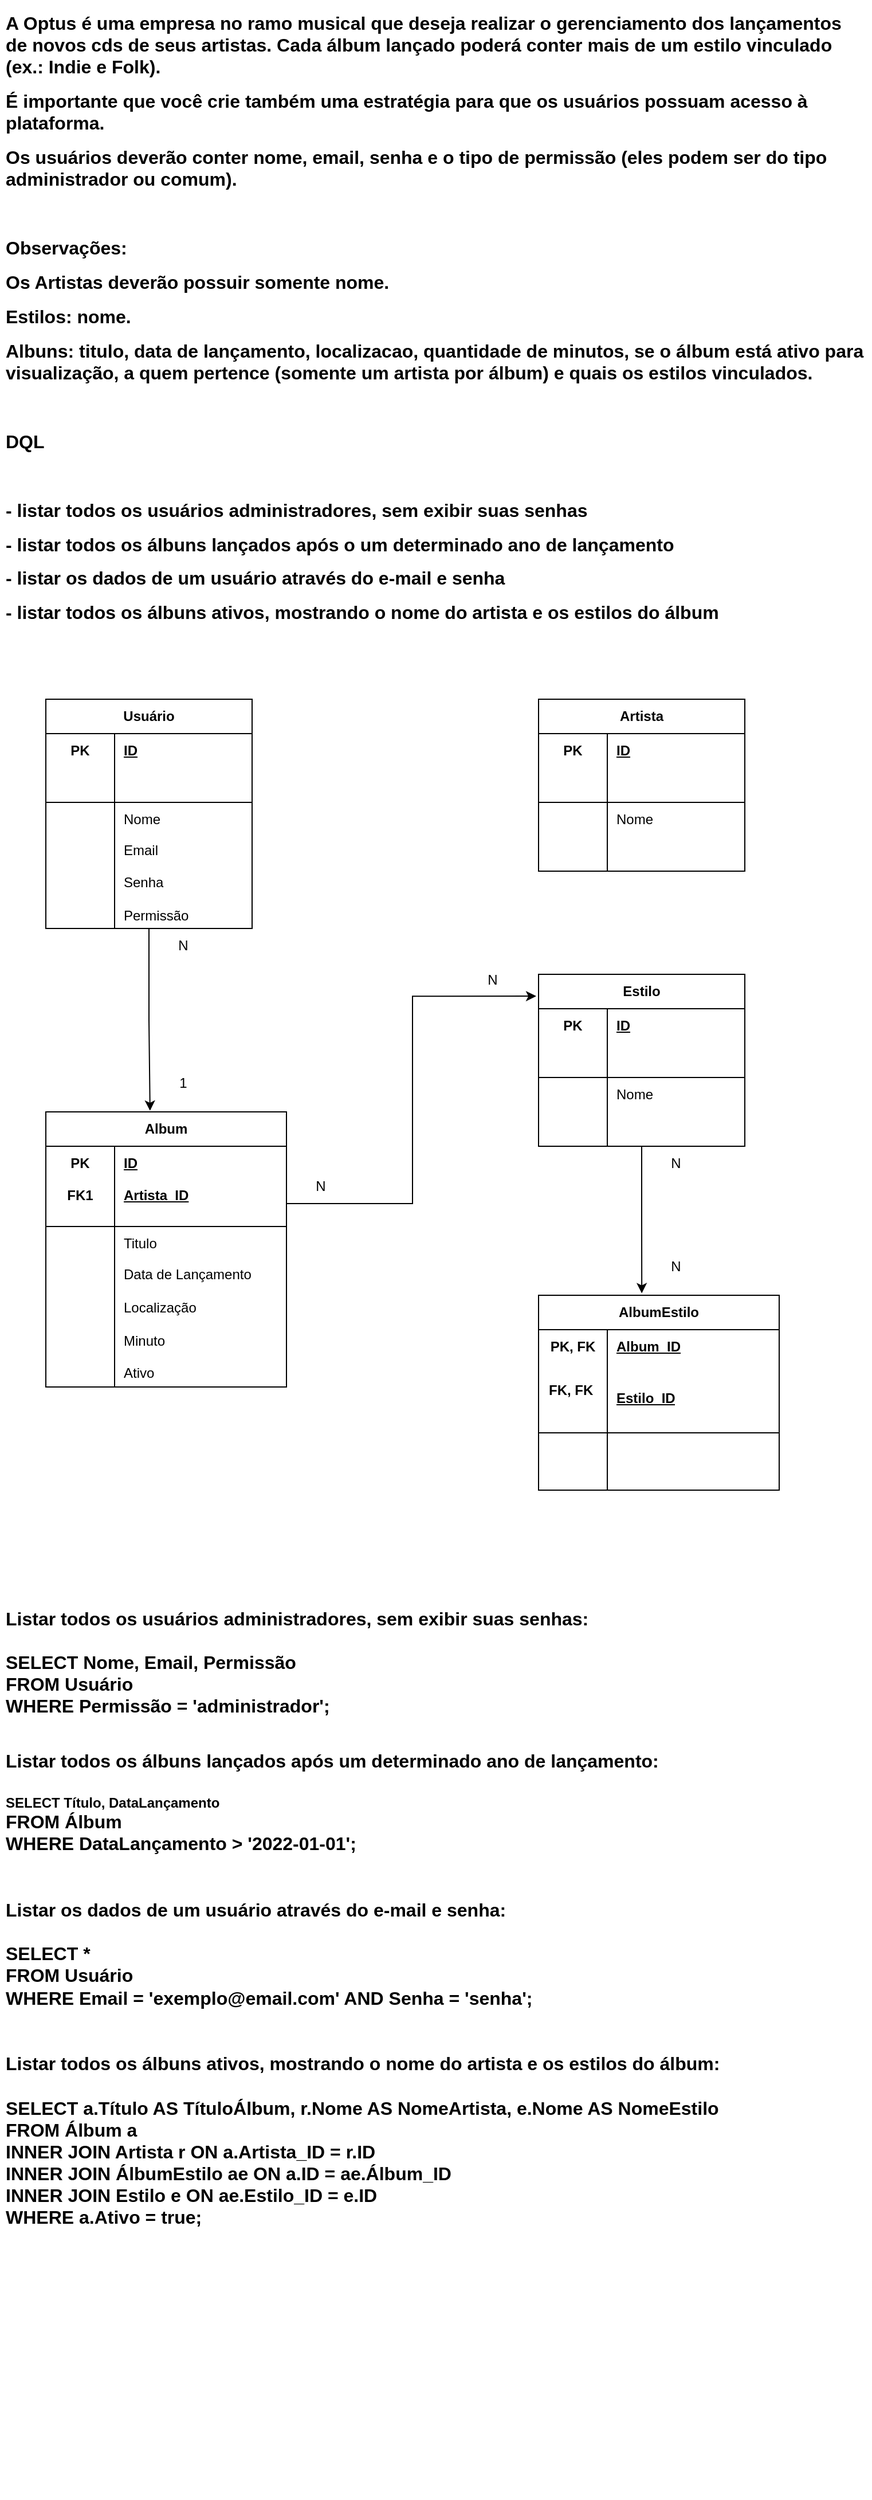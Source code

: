 <mxfile version="21.6.5" type="github">
  <diagram name="Página-1" id="-KBPSxF1nXoSBBwAwEgY">
    <mxGraphModel dx="1434" dy="756" grid="1" gridSize="10" guides="1" tooltips="1" connect="1" arrows="1" fold="1" page="1" pageScale="1" pageWidth="827" pageHeight="1169" math="0" shadow="0">
      <root>
        <mxCell id="0" />
        <mxCell id="1" parent="0" />
        <mxCell id="6NC1EyGUp6P7OQOIqoNv-1" value="&lt;h1 style=&quot;font-size: 16px;&quot;&gt;&lt;font style=&quot;font-size: 16px;&quot;&gt;A Optus é uma empresa no ramo musical que deseja realizar o gerenciamento dos lançamentos de novos cds de seus artistas. Cada álbum lançado poderá conter mais de um estilo vinculado (ex.: Indie e Folk).&lt;/font&gt;&lt;/h1&gt;&lt;h1 style=&quot;font-size: 16px;&quot;&gt;&lt;font style=&quot;font-size: 16px;&quot;&gt;É importante que você crie também uma estratégia para que os usuários possuam acesso à plataforma.&lt;/font&gt;&lt;/h1&gt;&lt;h1 style=&quot;font-size: 16px;&quot;&gt;&lt;font style=&quot;font-size: 16px;&quot;&gt;Os usuários deverão conter nome, email, senha e o tipo de permissão (eles podem ser do tipo administrador ou comum).&lt;/font&gt;&lt;/h1&gt;&lt;h1 style=&quot;font-size: 16px;&quot;&gt;&lt;font style=&quot;font-size: 16px;&quot;&gt;&lt;br&gt;&lt;/font&gt;&lt;/h1&gt;&lt;h1 style=&quot;font-size: 16px;&quot;&gt;&lt;font style=&quot;font-size: 16px;&quot;&gt;Observações:&lt;/font&gt;&lt;/h1&gt;&lt;h1 style=&quot;font-size: 16px;&quot;&gt;&lt;font style=&quot;font-size: 16px;&quot;&gt;Os Artistas deverão possuir somente nome.&lt;/font&gt;&lt;/h1&gt;&lt;h1 style=&quot;font-size: 16px;&quot;&gt;&lt;font style=&quot;font-size: 16px;&quot;&gt;Estilos: nome.&lt;/font&gt;&lt;/h1&gt;&lt;h1 style=&quot;font-size: 16px;&quot;&gt;&lt;font style=&quot;font-size: 16px;&quot;&gt;Albuns: titulo, data de lançamento, localizacao, quantidade de minutos, se o álbum está ativo para visualização, a quem pertence (somente um artista por álbum) e quais os estilos vinculados.&lt;/font&gt;&lt;/h1&gt;&lt;h1 style=&quot;font-size: 16px;&quot;&gt;&lt;font style=&quot;font-size: 16px;&quot;&gt;&lt;br&gt;&lt;/font&gt;&lt;/h1&gt;&lt;h1 style=&quot;font-size: 16px;&quot;&gt;&lt;font style=&quot;font-size: 16px;&quot;&gt;DQL&lt;/font&gt;&lt;/h1&gt;&lt;h1 style=&quot;font-size: 16px;&quot;&gt;&lt;font style=&quot;font-size: 16px;&quot;&gt;&lt;br&gt;&lt;/font&gt;&lt;/h1&gt;&lt;h1 style=&quot;font-size: 16px;&quot;&gt;&lt;font style=&quot;font-size: 16px;&quot;&gt;- listar todos os usuários administradores, sem exibir suas senhas&lt;/font&gt;&lt;/h1&gt;&lt;h1 style=&quot;font-size: 16px;&quot;&gt;&lt;font style=&quot;font-size: 16px;&quot;&gt;- listar todos os álbuns lançados após o um determinado ano de lançamento&lt;/font&gt;&lt;/h1&gt;&lt;h1 style=&quot;font-size: 16px;&quot;&gt;&lt;font style=&quot;font-size: 16px;&quot;&gt;- listar os dados de um usuário através do e-mail e senha&lt;/font&gt;&lt;/h1&gt;&lt;h1 style=&quot;font-size: 16px;&quot;&gt;&lt;font style=&quot;font-size: 16px;&quot;&gt;- listar todos os álbuns ativos, mostrando o nome do artista e os estilos do álbum&amp;nbsp;&lt;/font&gt;&lt;/h1&gt;" style="text;html=1;strokeColor=none;fillColor=none;spacing=5;spacingTop=-20;whiteSpace=wrap;overflow=hidden;rounded=0;" vertex="1" parent="1">
          <mxGeometry x="40" y="40" width="760" height="540" as="geometry" />
        </mxCell>
        <mxCell id="6NC1EyGUp6P7OQOIqoNv-2" value="" style="group" vertex="1" connectable="0" parent="1">
          <mxGeometry x="80" y="640" width="640" height="720" as="geometry" />
        </mxCell>
        <mxCell id="6NC1EyGUp6P7OQOIqoNv-3" value="Usuário" style="shape=table;startSize=30;container=1;collapsible=1;childLayout=tableLayout;fixedRows=1;rowLines=0;fontStyle=1;align=center;resizeLast=1;html=1;whiteSpace=wrap;" vertex="1" parent="6NC1EyGUp6P7OQOIqoNv-2">
          <mxGeometry width="180" height="200" as="geometry" />
        </mxCell>
        <mxCell id="6NC1EyGUp6P7OQOIqoNv-4" value="" style="shape=tableRow;horizontal=0;startSize=0;swimlaneHead=0;swimlaneBody=0;fillColor=none;collapsible=0;dropTarget=0;points=[[0,0.5],[1,0.5]];portConstraint=eastwest;top=0;left=0;right=0;bottom=0;html=1;" vertex="1" parent="6NC1EyGUp6P7OQOIqoNv-3">
          <mxGeometry y="30" width="180" height="30" as="geometry" />
        </mxCell>
        <mxCell id="6NC1EyGUp6P7OQOIqoNv-5" value="PK" style="shape=partialRectangle;connectable=0;fillColor=none;top=0;left=0;bottom=0;right=0;fontStyle=1;overflow=hidden;html=1;whiteSpace=wrap;" vertex="1" parent="6NC1EyGUp6P7OQOIqoNv-4">
          <mxGeometry width="60" height="30" as="geometry">
            <mxRectangle width="60" height="30" as="alternateBounds" />
          </mxGeometry>
        </mxCell>
        <mxCell id="6NC1EyGUp6P7OQOIqoNv-6" value="ID" style="shape=partialRectangle;connectable=0;fillColor=none;top=0;left=0;bottom=0;right=0;align=left;spacingLeft=6;fontStyle=5;overflow=hidden;html=1;whiteSpace=wrap;" vertex="1" parent="6NC1EyGUp6P7OQOIqoNv-4">
          <mxGeometry x="60" width="120" height="30" as="geometry">
            <mxRectangle width="120" height="30" as="alternateBounds" />
          </mxGeometry>
        </mxCell>
        <mxCell id="6NC1EyGUp6P7OQOIqoNv-7" value="" style="shape=tableRow;horizontal=0;startSize=0;swimlaneHead=0;swimlaneBody=0;fillColor=none;collapsible=0;dropTarget=0;points=[[0,0.5],[1,0.5]];portConstraint=eastwest;top=0;left=0;right=0;bottom=1;html=1;" vertex="1" parent="6NC1EyGUp6P7OQOIqoNv-3">
          <mxGeometry y="60" width="180" height="30" as="geometry" />
        </mxCell>
        <mxCell id="6NC1EyGUp6P7OQOIqoNv-8" value="" style="shape=partialRectangle;connectable=0;fillColor=none;top=0;left=0;bottom=0;right=0;fontStyle=1;overflow=hidden;html=1;whiteSpace=wrap;" vertex="1" parent="6NC1EyGUp6P7OQOIqoNv-7">
          <mxGeometry width="60" height="30" as="geometry">
            <mxRectangle width="60" height="30" as="alternateBounds" />
          </mxGeometry>
        </mxCell>
        <mxCell id="6NC1EyGUp6P7OQOIqoNv-9" value="" style="shape=partialRectangle;connectable=0;fillColor=none;top=0;left=0;bottom=0;right=0;align=left;spacingLeft=6;fontStyle=5;overflow=hidden;html=1;whiteSpace=wrap;" vertex="1" parent="6NC1EyGUp6P7OQOIqoNv-7">
          <mxGeometry x="60" width="120" height="30" as="geometry">
            <mxRectangle width="120" height="30" as="alternateBounds" />
          </mxGeometry>
        </mxCell>
        <mxCell id="6NC1EyGUp6P7OQOIqoNv-10" value="" style="shape=tableRow;horizontal=0;startSize=0;swimlaneHead=0;swimlaneBody=0;fillColor=none;collapsible=0;dropTarget=0;points=[[0,0.5],[1,0.5]];portConstraint=eastwest;top=0;left=0;right=0;bottom=0;html=1;" vertex="1" parent="6NC1EyGUp6P7OQOIqoNv-3">
          <mxGeometry y="90" width="180" height="30" as="geometry" />
        </mxCell>
        <mxCell id="6NC1EyGUp6P7OQOIqoNv-11" value="" style="shape=partialRectangle;connectable=0;fillColor=none;top=0;left=0;bottom=0;right=0;editable=1;overflow=hidden;html=1;whiteSpace=wrap;" vertex="1" parent="6NC1EyGUp6P7OQOIqoNv-10">
          <mxGeometry width="60" height="30" as="geometry">
            <mxRectangle width="60" height="30" as="alternateBounds" />
          </mxGeometry>
        </mxCell>
        <mxCell id="6NC1EyGUp6P7OQOIqoNv-12" value="Nome" style="shape=partialRectangle;connectable=0;fillColor=none;top=0;left=0;bottom=0;right=0;align=left;spacingLeft=6;overflow=hidden;html=1;whiteSpace=wrap;" vertex="1" parent="6NC1EyGUp6P7OQOIqoNv-10">
          <mxGeometry x="60" width="120" height="30" as="geometry">
            <mxRectangle width="120" height="30" as="alternateBounds" />
          </mxGeometry>
        </mxCell>
        <mxCell id="6NC1EyGUp6P7OQOIqoNv-13" value="" style="shape=tableRow;horizontal=0;startSize=0;swimlaneHead=0;swimlaneBody=0;fillColor=none;collapsible=0;dropTarget=0;points=[[0,0.5],[1,0.5]];portConstraint=eastwest;top=0;left=0;right=0;bottom=0;html=1;" vertex="1" parent="6NC1EyGUp6P7OQOIqoNv-3">
          <mxGeometry y="120" width="180" height="80" as="geometry" />
        </mxCell>
        <mxCell id="6NC1EyGUp6P7OQOIqoNv-14" value="" style="shape=partialRectangle;connectable=0;fillColor=none;top=0;left=0;bottom=0;right=0;editable=1;overflow=hidden;html=1;whiteSpace=wrap;" vertex="1" parent="6NC1EyGUp6P7OQOIqoNv-13">
          <mxGeometry width="60" height="80" as="geometry">
            <mxRectangle width="60" height="80" as="alternateBounds" />
          </mxGeometry>
        </mxCell>
        <mxCell id="6NC1EyGUp6P7OQOIqoNv-15" value="Email&lt;br&gt;&lt;br&gt;Senha&lt;br&gt;&lt;br&gt;Permissão" style="shape=partialRectangle;connectable=0;fillColor=none;top=0;left=0;bottom=0;right=0;align=left;spacingLeft=6;overflow=hidden;html=1;whiteSpace=wrap;" vertex="1" parent="6NC1EyGUp6P7OQOIqoNv-13">
          <mxGeometry x="60" width="120" height="80" as="geometry">
            <mxRectangle width="120" height="80" as="alternateBounds" />
          </mxGeometry>
        </mxCell>
        <mxCell id="6NC1EyGUp6P7OQOIqoNv-16" value="Artista" style="shape=table;startSize=30;container=1;collapsible=1;childLayout=tableLayout;fixedRows=1;rowLines=0;fontStyle=1;align=center;resizeLast=1;html=1;whiteSpace=wrap;" vertex="1" parent="6NC1EyGUp6P7OQOIqoNv-2">
          <mxGeometry x="430" width="180" height="150" as="geometry" />
        </mxCell>
        <mxCell id="6NC1EyGUp6P7OQOIqoNv-17" value="" style="shape=tableRow;horizontal=0;startSize=0;swimlaneHead=0;swimlaneBody=0;fillColor=none;collapsible=0;dropTarget=0;points=[[0,0.5],[1,0.5]];portConstraint=eastwest;top=0;left=0;right=0;bottom=0;html=1;" vertex="1" parent="6NC1EyGUp6P7OQOIqoNv-16">
          <mxGeometry y="30" width="180" height="30" as="geometry" />
        </mxCell>
        <mxCell id="6NC1EyGUp6P7OQOIqoNv-18" value="PK" style="shape=partialRectangle;connectable=0;fillColor=none;top=0;left=0;bottom=0;right=0;fontStyle=1;overflow=hidden;html=1;whiteSpace=wrap;" vertex="1" parent="6NC1EyGUp6P7OQOIqoNv-17">
          <mxGeometry width="60" height="30" as="geometry">
            <mxRectangle width="60" height="30" as="alternateBounds" />
          </mxGeometry>
        </mxCell>
        <mxCell id="6NC1EyGUp6P7OQOIqoNv-19" value="ID" style="shape=partialRectangle;connectable=0;fillColor=none;top=0;left=0;bottom=0;right=0;align=left;spacingLeft=6;fontStyle=5;overflow=hidden;html=1;whiteSpace=wrap;" vertex="1" parent="6NC1EyGUp6P7OQOIqoNv-17">
          <mxGeometry x="60" width="120" height="30" as="geometry">
            <mxRectangle width="120" height="30" as="alternateBounds" />
          </mxGeometry>
        </mxCell>
        <mxCell id="6NC1EyGUp6P7OQOIqoNv-20" value="" style="shape=tableRow;horizontal=0;startSize=0;swimlaneHead=0;swimlaneBody=0;fillColor=none;collapsible=0;dropTarget=0;points=[[0,0.5],[1,0.5]];portConstraint=eastwest;top=0;left=0;right=0;bottom=1;html=1;" vertex="1" parent="6NC1EyGUp6P7OQOIqoNv-16">
          <mxGeometry y="60" width="180" height="30" as="geometry" />
        </mxCell>
        <mxCell id="6NC1EyGUp6P7OQOIqoNv-21" value="" style="shape=partialRectangle;connectable=0;fillColor=none;top=0;left=0;bottom=0;right=0;fontStyle=1;overflow=hidden;html=1;whiteSpace=wrap;" vertex="1" parent="6NC1EyGUp6P7OQOIqoNv-20">
          <mxGeometry width="60" height="30" as="geometry">
            <mxRectangle width="60" height="30" as="alternateBounds" />
          </mxGeometry>
        </mxCell>
        <mxCell id="6NC1EyGUp6P7OQOIqoNv-22" value="" style="shape=partialRectangle;connectable=0;fillColor=none;top=0;left=0;bottom=0;right=0;align=left;spacingLeft=6;fontStyle=5;overflow=hidden;html=1;whiteSpace=wrap;" vertex="1" parent="6NC1EyGUp6P7OQOIqoNv-20">
          <mxGeometry x="60" width="120" height="30" as="geometry">
            <mxRectangle width="120" height="30" as="alternateBounds" />
          </mxGeometry>
        </mxCell>
        <mxCell id="6NC1EyGUp6P7OQOIqoNv-23" value="" style="shape=tableRow;horizontal=0;startSize=0;swimlaneHead=0;swimlaneBody=0;fillColor=none;collapsible=0;dropTarget=0;points=[[0,0.5],[1,0.5]];portConstraint=eastwest;top=0;left=0;right=0;bottom=0;html=1;" vertex="1" parent="6NC1EyGUp6P7OQOIqoNv-16">
          <mxGeometry y="90" width="180" height="30" as="geometry" />
        </mxCell>
        <mxCell id="6NC1EyGUp6P7OQOIqoNv-24" value="" style="shape=partialRectangle;connectable=0;fillColor=none;top=0;left=0;bottom=0;right=0;editable=1;overflow=hidden;html=1;whiteSpace=wrap;" vertex="1" parent="6NC1EyGUp6P7OQOIqoNv-23">
          <mxGeometry width="60" height="30" as="geometry">
            <mxRectangle width="60" height="30" as="alternateBounds" />
          </mxGeometry>
        </mxCell>
        <mxCell id="6NC1EyGUp6P7OQOIqoNv-25" value="Nome" style="shape=partialRectangle;connectable=0;fillColor=none;top=0;left=0;bottom=0;right=0;align=left;spacingLeft=6;overflow=hidden;html=1;whiteSpace=wrap;" vertex="1" parent="6NC1EyGUp6P7OQOIqoNv-23">
          <mxGeometry x="60" width="120" height="30" as="geometry">
            <mxRectangle width="120" height="30" as="alternateBounds" />
          </mxGeometry>
        </mxCell>
        <mxCell id="6NC1EyGUp6P7OQOIqoNv-26" value="" style="shape=tableRow;horizontal=0;startSize=0;swimlaneHead=0;swimlaneBody=0;fillColor=none;collapsible=0;dropTarget=0;points=[[0,0.5],[1,0.5]];portConstraint=eastwest;top=0;left=0;right=0;bottom=0;html=1;" vertex="1" parent="6NC1EyGUp6P7OQOIqoNv-16">
          <mxGeometry y="120" width="180" height="30" as="geometry" />
        </mxCell>
        <mxCell id="6NC1EyGUp6P7OQOIqoNv-27" value="" style="shape=partialRectangle;connectable=0;fillColor=none;top=0;left=0;bottom=0;right=0;editable=1;overflow=hidden;html=1;whiteSpace=wrap;" vertex="1" parent="6NC1EyGUp6P7OQOIqoNv-26">
          <mxGeometry width="60" height="30" as="geometry">
            <mxRectangle width="60" height="30" as="alternateBounds" />
          </mxGeometry>
        </mxCell>
        <mxCell id="6NC1EyGUp6P7OQOIqoNv-28" value="" style="shape=partialRectangle;connectable=0;fillColor=none;top=0;left=0;bottom=0;right=0;align=left;spacingLeft=6;overflow=hidden;html=1;whiteSpace=wrap;" vertex="1" parent="6NC1EyGUp6P7OQOIqoNv-26">
          <mxGeometry x="60" width="120" height="30" as="geometry">
            <mxRectangle width="120" height="30" as="alternateBounds" />
          </mxGeometry>
        </mxCell>
        <mxCell id="6NC1EyGUp6P7OQOIqoNv-42" style="edgeStyle=orthogonalEdgeStyle;rounded=0;orthogonalLoop=1;jettySize=auto;html=1;entryX=0.433;entryY=-0.004;entryDx=0;entryDy=0;entryPerimeter=0;" edge="1" parent="6NC1EyGUp6P7OQOIqoNv-2" source="6NC1EyGUp6P7OQOIqoNv-3" target="6NC1EyGUp6P7OQOIqoNv-29">
          <mxGeometry relative="1" as="geometry" />
        </mxCell>
        <mxCell id="6NC1EyGUp6P7OQOIqoNv-43" value="Estilo" style="shape=table;startSize=30;container=1;collapsible=1;childLayout=tableLayout;fixedRows=1;rowLines=0;fontStyle=1;align=center;resizeLast=1;html=1;whiteSpace=wrap;" vertex="1" parent="6NC1EyGUp6P7OQOIqoNv-2">
          <mxGeometry x="430" y="240" width="180" height="150" as="geometry" />
        </mxCell>
        <mxCell id="6NC1EyGUp6P7OQOIqoNv-44" value="" style="shape=tableRow;horizontal=0;startSize=0;swimlaneHead=0;swimlaneBody=0;fillColor=none;collapsible=0;dropTarget=0;points=[[0,0.5],[1,0.5]];portConstraint=eastwest;top=0;left=0;right=0;bottom=0;html=1;" vertex="1" parent="6NC1EyGUp6P7OQOIqoNv-43">
          <mxGeometry y="30" width="180" height="30" as="geometry" />
        </mxCell>
        <mxCell id="6NC1EyGUp6P7OQOIqoNv-45" value="PK" style="shape=partialRectangle;connectable=0;fillColor=none;top=0;left=0;bottom=0;right=0;fontStyle=1;overflow=hidden;html=1;whiteSpace=wrap;" vertex="1" parent="6NC1EyGUp6P7OQOIqoNv-44">
          <mxGeometry width="60" height="30" as="geometry">
            <mxRectangle width="60" height="30" as="alternateBounds" />
          </mxGeometry>
        </mxCell>
        <mxCell id="6NC1EyGUp6P7OQOIqoNv-46" value="ID" style="shape=partialRectangle;connectable=0;fillColor=none;top=0;left=0;bottom=0;right=0;align=left;spacingLeft=6;fontStyle=5;overflow=hidden;html=1;whiteSpace=wrap;" vertex="1" parent="6NC1EyGUp6P7OQOIqoNv-44">
          <mxGeometry x="60" width="120" height="30" as="geometry">
            <mxRectangle width="120" height="30" as="alternateBounds" />
          </mxGeometry>
        </mxCell>
        <mxCell id="6NC1EyGUp6P7OQOIqoNv-47" value="" style="shape=tableRow;horizontal=0;startSize=0;swimlaneHead=0;swimlaneBody=0;fillColor=none;collapsible=0;dropTarget=0;points=[[0,0.5],[1,0.5]];portConstraint=eastwest;top=0;left=0;right=0;bottom=1;html=1;" vertex="1" parent="6NC1EyGUp6P7OQOIqoNv-43">
          <mxGeometry y="60" width="180" height="30" as="geometry" />
        </mxCell>
        <mxCell id="6NC1EyGUp6P7OQOIqoNv-48" value="" style="shape=partialRectangle;connectable=0;fillColor=none;top=0;left=0;bottom=0;right=0;fontStyle=1;overflow=hidden;html=1;whiteSpace=wrap;" vertex="1" parent="6NC1EyGUp6P7OQOIqoNv-47">
          <mxGeometry width="60" height="30" as="geometry">
            <mxRectangle width="60" height="30" as="alternateBounds" />
          </mxGeometry>
        </mxCell>
        <mxCell id="6NC1EyGUp6P7OQOIqoNv-49" value="" style="shape=partialRectangle;connectable=0;fillColor=none;top=0;left=0;bottom=0;right=0;align=left;spacingLeft=6;fontStyle=5;overflow=hidden;html=1;whiteSpace=wrap;" vertex="1" parent="6NC1EyGUp6P7OQOIqoNv-47">
          <mxGeometry x="60" width="120" height="30" as="geometry">
            <mxRectangle width="120" height="30" as="alternateBounds" />
          </mxGeometry>
        </mxCell>
        <mxCell id="6NC1EyGUp6P7OQOIqoNv-50" value="" style="shape=tableRow;horizontal=0;startSize=0;swimlaneHead=0;swimlaneBody=0;fillColor=none;collapsible=0;dropTarget=0;points=[[0,0.5],[1,0.5]];portConstraint=eastwest;top=0;left=0;right=0;bottom=0;html=1;" vertex="1" parent="6NC1EyGUp6P7OQOIqoNv-43">
          <mxGeometry y="90" width="180" height="30" as="geometry" />
        </mxCell>
        <mxCell id="6NC1EyGUp6P7OQOIqoNv-51" value="" style="shape=partialRectangle;connectable=0;fillColor=none;top=0;left=0;bottom=0;right=0;editable=1;overflow=hidden;html=1;whiteSpace=wrap;" vertex="1" parent="6NC1EyGUp6P7OQOIqoNv-50">
          <mxGeometry width="60" height="30" as="geometry">
            <mxRectangle width="60" height="30" as="alternateBounds" />
          </mxGeometry>
        </mxCell>
        <mxCell id="6NC1EyGUp6P7OQOIqoNv-52" value="Nome" style="shape=partialRectangle;connectable=0;fillColor=none;top=0;left=0;bottom=0;right=0;align=left;spacingLeft=6;overflow=hidden;html=1;whiteSpace=wrap;" vertex="1" parent="6NC1EyGUp6P7OQOIqoNv-50">
          <mxGeometry x="60" width="120" height="30" as="geometry">
            <mxRectangle width="120" height="30" as="alternateBounds" />
          </mxGeometry>
        </mxCell>
        <mxCell id="6NC1EyGUp6P7OQOIqoNv-53" value="" style="shape=tableRow;horizontal=0;startSize=0;swimlaneHead=0;swimlaneBody=0;fillColor=none;collapsible=0;dropTarget=0;points=[[0,0.5],[1,0.5]];portConstraint=eastwest;top=0;left=0;right=0;bottom=0;html=1;" vertex="1" parent="6NC1EyGUp6P7OQOIqoNv-43">
          <mxGeometry y="120" width="180" height="30" as="geometry" />
        </mxCell>
        <mxCell id="6NC1EyGUp6P7OQOIqoNv-54" value="" style="shape=partialRectangle;connectable=0;fillColor=none;top=0;left=0;bottom=0;right=0;editable=1;overflow=hidden;html=1;whiteSpace=wrap;" vertex="1" parent="6NC1EyGUp6P7OQOIqoNv-53">
          <mxGeometry width="60" height="30" as="geometry">
            <mxRectangle width="60" height="30" as="alternateBounds" />
          </mxGeometry>
        </mxCell>
        <mxCell id="6NC1EyGUp6P7OQOIqoNv-55" value="" style="shape=partialRectangle;connectable=0;fillColor=none;top=0;left=0;bottom=0;right=0;align=left;spacingLeft=6;overflow=hidden;html=1;whiteSpace=wrap;" vertex="1" parent="6NC1EyGUp6P7OQOIqoNv-53">
          <mxGeometry x="60" width="120" height="30" as="geometry">
            <mxRectangle width="120" height="30" as="alternateBounds" />
          </mxGeometry>
        </mxCell>
        <mxCell id="6NC1EyGUp6P7OQOIqoNv-56" value="AlbumEstilo" style="shape=table;startSize=30;container=1;collapsible=1;childLayout=tableLayout;fixedRows=1;rowLines=0;fontStyle=1;align=center;resizeLast=1;html=1;whiteSpace=wrap;" vertex="1" parent="6NC1EyGUp6P7OQOIqoNv-2">
          <mxGeometry x="430" y="520" width="210" height="170" as="geometry" />
        </mxCell>
        <mxCell id="6NC1EyGUp6P7OQOIqoNv-57" value="" style="shape=tableRow;horizontal=0;startSize=0;swimlaneHead=0;swimlaneBody=0;fillColor=none;collapsible=0;dropTarget=0;points=[[0,0.5],[1,0.5]];portConstraint=eastwest;top=0;left=0;right=0;bottom=0;html=1;" vertex="1" parent="6NC1EyGUp6P7OQOIqoNv-56">
          <mxGeometry y="30" width="210" height="30" as="geometry" />
        </mxCell>
        <mxCell id="6NC1EyGUp6P7OQOIqoNv-58" value="PK, FK" style="shape=partialRectangle;connectable=0;fillColor=none;top=0;left=0;bottom=0;right=0;fontStyle=1;overflow=hidden;html=1;whiteSpace=wrap;" vertex="1" parent="6NC1EyGUp6P7OQOIqoNv-57">
          <mxGeometry width="60" height="30" as="geometry">
            <mxRectangle width="60" height="30" as="alternateBounds" />
          </mxGeometry>
        </mxCell>
        <mxCell id="6NC1EyGUp6P7OQOIqoNv-59" value="Album_ID" style="shape=partialRectangle;connectable=0;fillColor=none;top=0;left=0;bottom=0;right=0;align=left;spacingLeft=6;fontStyle=5;overflow=hidden;html=1;whiteSpace=wrap;" vertex="1" parent="6NC1EyGUp6P7OQOIqoNv-57">
          <mxGeometry x="60" width="150" height="30" as="geometry">
            <mxRectangle width="150" height="30" as="alternateBounds" />
          </mxGeometry>
        </mxCell>
        <mxCell id="6NC1EyGUp6P7OQOIqoNv-60" value="" style="shape=tableRow;horizontal=0;startSize=0;swimlaneHead=0;swimlaneBody=0;fillColor=none;collapsible=0;dropTarget=0;points=[[0,0.5],[1,0.5]];portConstraint=eastwest;top=0;left=0;right=0;bottom=1;html=1;" vertex="1" parent="6NC1EyGUp6P7OQOIqoNv-56">
          <mxGeometry y="60" width="210" height="60" as="geometry" />
        </mxCell>
        <mxCell id="6NC1EyGUp6P7OQOIqoNv-61" value="FK, FK&amp;nbsp;&lt;br&gt;&lt;br&gt;" style="shape=partialRectangle;connectable=0;fillColor=none;top=0;left=0;bottom=0;right=0;fontStyle=1;overflow=hidden;html=1;whiteSpace=wrap;" vertex="1" parent="6NC1EyGUp6P7OQOIqoNv-60">
          <mxGeometry width="60" height="60" as="geometry">
            <mxRectangle width="60" height="60" as="alternateBounds" />
          </mxGeometry>
        </mxCell>
        <mxCell id="6NC1EyGUp6P7OQOIqoNv-62" value="Estilo_ID&lt;br&gt;" style="shape=partialRectangle;connectable=0;fillColor=none;top=0;left=0;bottom=0;right=0;align=left;spacingLeft=6;fontStyle=5;overflow=hidden;html=1;whiteSpace=wrap;" vertex="1" parent="6NC1EyGUp6P7OQOIqoNv-60">
          <mxGeometry x="60" width="150" height="60" as="geometry">
            <mxRectangle width="150" height="60" as="alternateBounds" />
          </mxGeometry>
        </mxCell>
        <mxCell id="6NC1EyGUp6P7OQOIqoNv-63" value="" style="shape=tableRow;horizontal=0;startSize=0;swimlaneHead=0;swimlaneBody=0;fillColor=none;collapsible=0;dropTarget=0;points=[[0,0.5],[1,0.5]];portConstraint=eastwest;top=0;left=0;right=0;bottom=0;html=1;" vertex="1" parent="6NC1EyGUp6P7OQOIqoNv-56">
          <mxGeometry y="120" width="210" height="30" as="geometry" />
        </mxCell>
        <mxCell id="6NC1EyGUp6P7OQOIqoNv-64" value="" style="shape=partialRectangle;connectable=0;fillColor=none;top=0;left=0;bottom=0;right=0;editable=1;overflow=hidden;html=1;whiteSpace=wrap;" vertex="1" parent="6NC1EyGUp6P7OQOIqoNv-63">
          <mxGeometry width="60" height="30" as="geometry">
            <mxRectangle width="60" height="30" as="alternateBounds" />
          </mxGeometry>
        </mxCell>
        <mxCell id="6NC1EyGUp6P7OQOIqoNv-65" value="" style="shape=partialRectangle;connectable=0;fillColor=none;top=0;left=0;bottom=0;right=0;align=left;spacingLeft=6;overflow=hidden;html=1;whiteSpace=wrap;" vertex="1" parent="6NC1EyGUp6P7OQOIqoNv-63">
          <mxGeometry x="60" width="150" height="30" as="geometry">
            <mxRectangle width="150" height="30" as="alternateBounds" />
          </mxGeometry>
        </mxCell>
        <mxCell id="6NC1EyGUp6P7OQOIqoNv-66" value="" style="shape=tableRow;horizontal=0;startSize=0;swimlaneHead=0;swimlaneBody=0;fillColor=none;collapsible=0;dropTarget=0;points=[[0,0.5],[1,0.5]];portConstraint=eastwest;top=0;left=0;right=0;bottom=0;html=1;" vertex="1" parent="6NC1EyGUp6P7OQOIqoNv-56">
          <mxGeometry y="150" width="210" height="20" as="geometry" />
        </mxCell>
        <mxCell id="6NC1EyGUp6P7OQOIqoNv-67" value="" style="shape=partialRectangle;connectable=0;fillColor=none;top=0;left=0;bottom=0;right=0;editable=1;overflow=hidden;html=1;whiteSpace=wrap;" vertex="1" parent="6NC1EyGUp6P7OQOIqoNv-66">
          <mxGeometry width="60" height="20" as="geometry">
            <mxRectangle width="60" height="20" as="alternateBounds" />
          </mxGeometry>
        </mxCell>
        <mxCell id="6NC1EyGUp6P7OQOIqoNv-68" value="" style="shape=partialRectangle;connectable=0;fillColor=none;top=0;left=0;bottom=0;right=0;align=left;spacingLeft=6;overflow=hidden;html=1;whiteSpace=wrap;" vertex="1" parent="6NC1EyGUp6P7OQOIqoNv-66">
          <mxGeometry x="60" width="150" height="20" as="geometry">
            <mxRectangle width="150" height="20" as="alternateBounds" />
          </mxGeometry>
        </mxCell>
        <mxCell id="6NC1EyGUp6P7OQOIqoNv-69" style="edgeStyle=orthogonalEdgeStyle;rounded=0;orthogonalLoop=1;jettySize=auto;html=1;entryX=0.429;entryY=-0.01;entryDx=0;entryDy=0;entryPerimeter=0;" edge="1" parent="6NC1EyGUp6P7OQOIqoNv-2" source="6NC1EyGUp6P7OQOIqoNv-43" target="6NC1EyGUp6P7OQOIqoNv-56">
          <mxGeometry relative="1" as="geometry" />
        </mxCell>
        <mxCell id="6NC1EyGUp6P7OQOIqoNv-70" style="edgeStyle=orthogonalEdgeStyle;rounded=0;orthogonalLoop=1;jettySize=auto;html=1;entryX=-0.011;entryY=0.127;entryDx=0;entryDy=0;entryPerimeter=0;" edge="1" parent="6NC1EyGUp6P7OQOIqoNv-2" source="6NC1EyGUp6P7OQOIqoNv-33" target="6NC1EyGUp6P7OQOIqoNv-43">
          <mxGeometry relative="1" as="geometry">
            <Array as="points">
              <mxPoint x="320" y="440" />
              <mxPoint x="320" y="259" />
            </Array>
          </mxGeometry>
        </mxCell>
        <mxCell id="6NC1EyGUp6P7OQOIqoNv-71" value="N" style="text;html=1;strokeColor=none;fillColor=none;align=center;verticalAlign=middle;whiteSpace=wrap;rounded=0;" vertex="1" parent="6NC1EyGUp6P7OQOIqoNv-2">
          <mxGeometry x="90" y="200" width="60" height="30" as="geometry" />
        </mxCell>
        <mxCell id="6NC1EyGUp6P7OQOIqoNv-72" value="N" style="text;html=1;strokeColor=none;fillColor=none;align=center;verticalAlign=middle;whiteSpace=wrap;rounded=0;" vertex="1" parent="6NC1EyGUp6P7OQOIqoNv-2">
          <mxGeometry x="90" y="370" width="60" height="30" as="geometry" />
        </mxCell>
        <mxCell id="6NC1EyGUp6P7OQOIqoNv-73" value="N" style="text;html=1;strokeColor=none;fillColor=none;align=center;verticalAlign=middle;whiteSpace=wrap;rounded=0;" vertex="1" parent="6NC1EyGUp6P7OQOIqoNv-2">
          <mxGeometry x="360" y="230" width="60" height="30" as="geometry" />
        </mxCell>
        <mxCell id="6NC1EyGUp6P7OQOIqoNv-74" value="1" style="text;html=1;strokeColor=none;fillColor=none;align=center;verticalAlign=middle;whiteSpace=wrap;rounded=0;" vertex="1" parent="6NC1EyGUp6P7OQOIqoNv-2">
          <mxGeometry x="90" y="320" width="60" height="30" as="geometry" />
        </mxCell>
        <mxCell id="6NC1EyGUp6P7OQOIqoNv-75" value="N" style="text;html=1;strokeColor=none;fillColor=none;align=center;verticalAlign=middle;whiteSpace=wrap;rounded=0;" vertex="1" parent="6NC1EyGUp6P7OQOIqoNv-2">
          <mxGeometry x="520" y="390" width="60" height="30" as="geometry" />
        </mxCell>
        <mxCell id="6NC1EyGUp6P7OQOIqoNv-76" value="N" style="text;html=1;strokeColor=none;fillColor=none;align=center;verticalAlign=middle;whiteSpace=wrap;rounded=0;" vertex="1" parent="6NC1EyGUp6P7OQOIqoNv-2">
          <mxGeometry x="520" y="480" width="60" height="30" as="geometry" />
        </mxCell>
        <mxCell id="6NC1EyGUp6P7OQOIqoNv-29" value="Album" style="shape=table;startSize=30;container=1;collapsible=1;childLayout=tableLayout;fixedRows=1;rowLines=0;fontStyle=1;align=center;resizeLast=1;html=1;whiteSpace=wrap;" vertex="1" parent="6NC1EyGUp6P7OQOIqoNv-2">
          <mxGeometry y="360" width="210" height="240" as="geometry" />
        </mxCell>
        <mxCell id="6NC1EyGUp6P7OQOIqoNv-30" value="" style="shape=tableRow;horizontal=0;startSize=0;swimlaneHead=0;swimlaneBody=0;fillColor=none;collapsible=0;dropTarget=0;points=[[0,0.5],[1,0.5]];portConstraint=eastwest;top=0;left=0;right=0;bottom=0;html=1;" vertex="1" parent="6NC1EyGUp6P7OQOIqoNv-29">
          <mxGeometry y="30" width="210" height="30" as="geometry" />
        </mxCell>
        <mxCell id="6NC1EyGUp6P7OQOIqoNv-31" value="PK" style="shape=partialRectangle;connectable=0;fillColor=none;top=0;left=0;bottom=0;right=0;fontStyle=1;overflow=hidden;html=1;whiteSpace=wrap;" vertex="1" parent="6NC1EyGUp6P7OQOIqoNv-30">
          <mxGeometry width="60" height="30" as="geometry">
            <mxRectangle width="60" height="30" as="alternateBounds" />
          </mxGeometry>
        </mxCell>
        <mxCell id="6NC1EyGUp6P7OQOIqoNv-32" value="ID" style="shape=partialRectangle;connectable=0;fillColor=none;top=0;left=0;bottom=0;right=0;align=left;spacingLeft=6;fontStyle=5;overflow=hidden;html=1;whiteSpace=wrap;" vertex="1" parent="6NC1EyGUp6P7OQOIqoNv-30">
          <mxGeometry x="60" width="150" height="30" as="geometry">
            <mxRectangle width="150" height="30" as="alternateBounds" />
          </mxGeometry>
        </mxCell>
        <mxCell id="6NC1EyGUp6P7OQOIqoNv-33" value="" style="shape=tableRow;horizontal=0;startSize=0;swimlaneHead=0;swimlaneBody=0;fillColor=none;collapsible=0;dropTarget=0;points=[[0,0.5],[1,0.5]];portConstraint=eastwest;top=0;left=0;right=0;bottom=1;html=1;" vertex="1" parent="6NC1EyGUp6P7OQOIqoNv-29">
          <mxGeometry y="60" width="210" height="40" as="geometry" />
        </mxCell>
        <mxCell id="6NC1EyGUp6P7OQOIqoNv-34" value="FK1&lt;br&gt;&lt;br&gt;" style="shape=partialRectangle;connectable=0;fillColor=none;top=0;left=0;bottom=0;right=0;fontStyle=1;overflow=hidden;html=1;whiteSpace=wrap;" vertex="1" parent="6NC1EyGUp6P7OQOIqoNv-33">
          <mxGeometry width="60" height="40" as="geometry">
            <mxRectangle width="60" height="40" as="alternateBounds" />
          </mxGeometry>
        </mxCell>
        <mxCell id="6NC1EyGUp6P7OQOIqoNv-35" value="Artista_ID&lt;br&gt;&lt;br&gt;" style="shape=partialRectangle;connectable=0;fillColor=none;top=0;left=0;bottom=0;right=0;align=left;spacingLeft=6;fontStyle=5;overflow=hidden;html=1;whiteSpace=wrap;" vertex="1" parent="6NC1EyGUp6P7OQOIqoNv-33">
          <mxGeometry x="60" width="150" height="40" as="geometry">
            <mxRectangle width="150" height="40" as="alternateBounds" />
          </mxGeometry>
        </mxCell>
        <mxCell id="6NC1EyGUp6P7OQOIqoNv-36" value="" style="shape=tableRow;horizontal=0;startSize=0;swimlaneHead=0;swimlaneBody=0;fillColor=none;collapsible=0;dropTarget=0;points=[[0,0.5],[1,0.5]];portConstraint=eastwest;top=0;left=0;right=0;bottom=0;html=1;" vertex="1" parent="6NC1EyGUp6P7OQOIqoNv-29">
          <mxGeometry y="100" width="210" height="30" as="geometry" />
        </mxCell>
        <mxCell id="6NC1EyGUp6P7OQOIqoNv-37" value="" style="shape=partialRectangle;connectable=0;fillColor=none;top=0;left=0;bottom=0;right=0;editable=1;overflow=hidden;html=1;whiteSpace=wrap;" vertex="1" parent="6NC1EyGUp6P7OQOIqoNv-36">
          <mxGeometry width="60" height="30" as="geometry">
            <mxRectangle width="60" height="30" as="alternateBounds" />
          </mxGeometry>
        </mxCell>
        <mxCell id="6NC1EyGUp6P7OQOIqoNv-38" value="Titulo" style="shape=partialRectangle;connectable=0;fillColor=none;top=0;left=0;bottom=0;right=0;align=left;spacingLeft=6;overflow=hidden;html=1;whiteSpace=wrap;" vertex="1" parent="6NC1EyGUp6P7OQOIqoNv-36">
          <mxGeometry x="60" width="150" height="30" as="geometry">
            <mxRectangle width="150" height="30" as="alternateBounds" />
          </mxGeometry>
        </mxCell>
        <mxCell id="6NC1EyGUp6P7OQOIqoNv-39" value="" style="shape=tableRow;horizontal=0;startSize=0;swimlaneHead=0;swimlaneBody=0;fillColor=none;collapsible=0;dropTarget=0;points=[[0,0.5],[1,0.5]];portConstraint=eastwest;top=0;left=0;right=0;bottom=0;html=1;" vertex="1" parent="6NC1EyGUp6P7OQOIqoNv-29">
          <mxGeometry y="130" width="210" height="110" as="geometry" />
        </mxCell>
        <mxCell id="6NC1EyGUp6P7OQOIqoNv-40" value="" style="shape=partialRectangle;connectable=0;fillColor=none;top=0;left=0;bottom=0;right=0;editable=1;overflow=hidden;html=1;whiteSpace=wrap;" vertex="1" parent="6NC1EyGUp6P7OQOIqoNv-39">
          <mxGeometry width="60" height="110" as="geometry">
            <mxRectangle width="60" height="110" as="alternateBounds" />
          </mxGeometry>
        </mxCell>
        <mxCell id="6NC1EyGUp6P7OQOIqoNv-41" value="Data de Lançamento&lt;br&gt;&lt;br&gt;Localização&lt;br&gt;&lt;br&gt;Minuto&lt;br&gt;&lt;br&gt;Ativo" style="shape=partialRectangle;connectable=0;fillColor=none;top=0;left=0;bottom=0;right=0;align=left;spacingLeft=6;overflow=hidden;html=1;whiteSpace=wrap;" vertex="1" parent="6NC1EyGUp6P7OQOIqoNv-39">
          <mxGeometry x="60" width="150" height="110" as="geometry">
            <mxRectangle width="150" height="110" as="alternateBounds" />
          </mxGeometry>
        </mxCell>
        <mxCell id="6NC1EyGUp6P7OQOIqoNv-153" value="N" style="text;html=1;strokeColor=none;fillColor=none;align=center;verticalAlign=middle;whiteSpace=wrap;rounded=0;" vertex="1" parent="6NC1EyGUp6P7OQOIqoNv-2">
          <mxGeometry x="210" y="410" width="60" height="30" as="geometry" />
        </mxCell>
        <mxCell id="6NC1EyGUp6P7OQOIqoNv-154" value="&lt;h1&gt;&lt;font style=&quot;font-size: 16px;&quot;&gt;Listar todos os usuários administradores, sem exibir suas senhas:&lt;/font&gt;&lt;br&gt;&lt;/h1&gt;&lt;div style=&quot;font-size: 16px;&quot;&gt;&lt;div&gt;&lt;b&gt;SELECT Nome, Email, Permissão&lt;/b&gt;&lt;/div&gt;&lt;div&gt;&lt;b&gt;FROM Usuário&lt;/b&gt;&lt;/div&gt;&lt;div&gt;&lt;b&gt;WHERE Permissão = &#39;administrador&#39;;&lt;/b&gt;&lt;/div&gt;&lt;/div&gt;&lt;div&gt;&lt;br&gt;&lt;/div&gt;&lt;div&gt;&lt;br&gt;&lt;/div&gt;&lt;div&gt;&lt;b&gt;&lt;font style=&quot;font-size: 16px;&quot;&gt;Listar todos os álbuns lançados após um determinado ano de lançamento:&lt;/font&gt;&lt;/b&gt;&lt;br&gt;&lt;/div&gt;&lt;div&gt;&lt;b&gt;&lt;font style=&quot;font-size: 16px;&quot;&gt;&lt;br&gt;&lt;/font&gt;&lt;/b&gt;&lt;/div&gt;&lt;div&gt;&lt;font style=&quot;&quot;&gt;&lt;div style=&quot;&quot;&gt;&lt;b&gt;SELECT Título, DataLançamento&lt;/b&gt;&lt;/div&gt;&lt;div style=&quot;&quot;&gt;&lt;span style=&quot;font-size: 16px;&quot;&gt;&lt;b&gt;FROM Álbum&lt;/b&gt;&lt;/span&gt;&lt;/div&gt;&lt;div style=&quot;&quot;&gt;&lt;span style=&quot;font-size: 16px;&quot;&gt;&lt;b&gt;WHERE DataLançamento &amp;gt; &#39;2022-01-01&#39;;&lt;/b&gt;&lt;/span&gt;&lt;/div&gt;&lt;div style=&quot;font-size: 16px; font-weight: bold;&quot;&gt;&lt;br&gt;&lt;/div&gt;&lt;div style=&quot;font-size: 16px; font-weight: bold;&quot;&gt;&lt;br&gt;&lt;/div&gt;&lt;div style=&quot;font-size: 16px; font-weight: bold;&quot;&gt;Listar os dados de um usuário através do e-mail e senha:&lt;br&gt;&lt;/div&gt;&lt;div style=&quot;font-size: 16px; font-weight: bold;&quot;&gt;&lt;br&gt;&lt;/div&gt;&lt;div style=&quot;font-size: 16px; font-weight: bold;&quot;&gt;&lt;div&gt;SELECT *&lt;/div&gt;&lt;div&gt;FROM Usuário&lt;/div&gt;&lt;div&gt;WHERE Email = &#39;exemplo@email.com&#39; AND Senha = &#39;senha&#39;;&lt;/div&gt;&lt;div&gt;&lt;br&gt;&lt;/div&gt;&lt;/div&gt;&lt;div style=&quot;font-size: 16px; font-weight: bold;&quot;&gt;&lt;br&gt;&lt;/div&gt;&lt;div style=&quot;font-size: 16px; font-weight: bold;&quot;&gt;Listar todos os álbuns ativos, mostrando o nome do artista e os estilos do álbum:&lt;br&gt;&lt;/div&gt;&lt;div style=&quot;font-size: 16px; font-weight: bold;&quot;&gt;&lt;br&gt;&lt;/div&gt;&lt;div style=&quot;font-size: 16px; font-weight: bold;&quot;&gt;&lt;div&gt;SELECT a.Título AS TítuloÁlbum, r.Nome AS NomeArtista, e.Nome AS NomeEstilo&lt;/div&gt;&lt;div&gt;FROM Álbum a&lt;/div&gt;&lt;div&gt;INNER JOIN Artista r ON a.Artista_ID = r.ID&lt;/div&gt;&lt;div&gt;INNER JOIN ÁlbumEstilo ae ON a.ID = ae.Álbum_ID&lt;/div&gt;&lt;div&gt;INNER JOIN Estilo e ON ae.Estilo_ID = e.ID&lt;/div&gt;&lt;div&gt;WHERE a.Ativo = true;&lt;/div&gt;&lt;div&gt;&lt;br&gt;&lt;/div&gt;&lt;/div&gt;&lt;/font&gt;&lt;/div&gt;" style="text;html=1;strokeColor=none;fillColor=none;spacing=5;spacingTop=-20;whiteSpace=wrap;overflow=hidden;rounded=0;" vertex="1" parent="1">
          <mxGeometry x="40" y="1420" width="760" height="790" as="geometry" />
        </mxCell>
      </root>
    </mxGraphModel>
  </diagram>
</mxfile>

